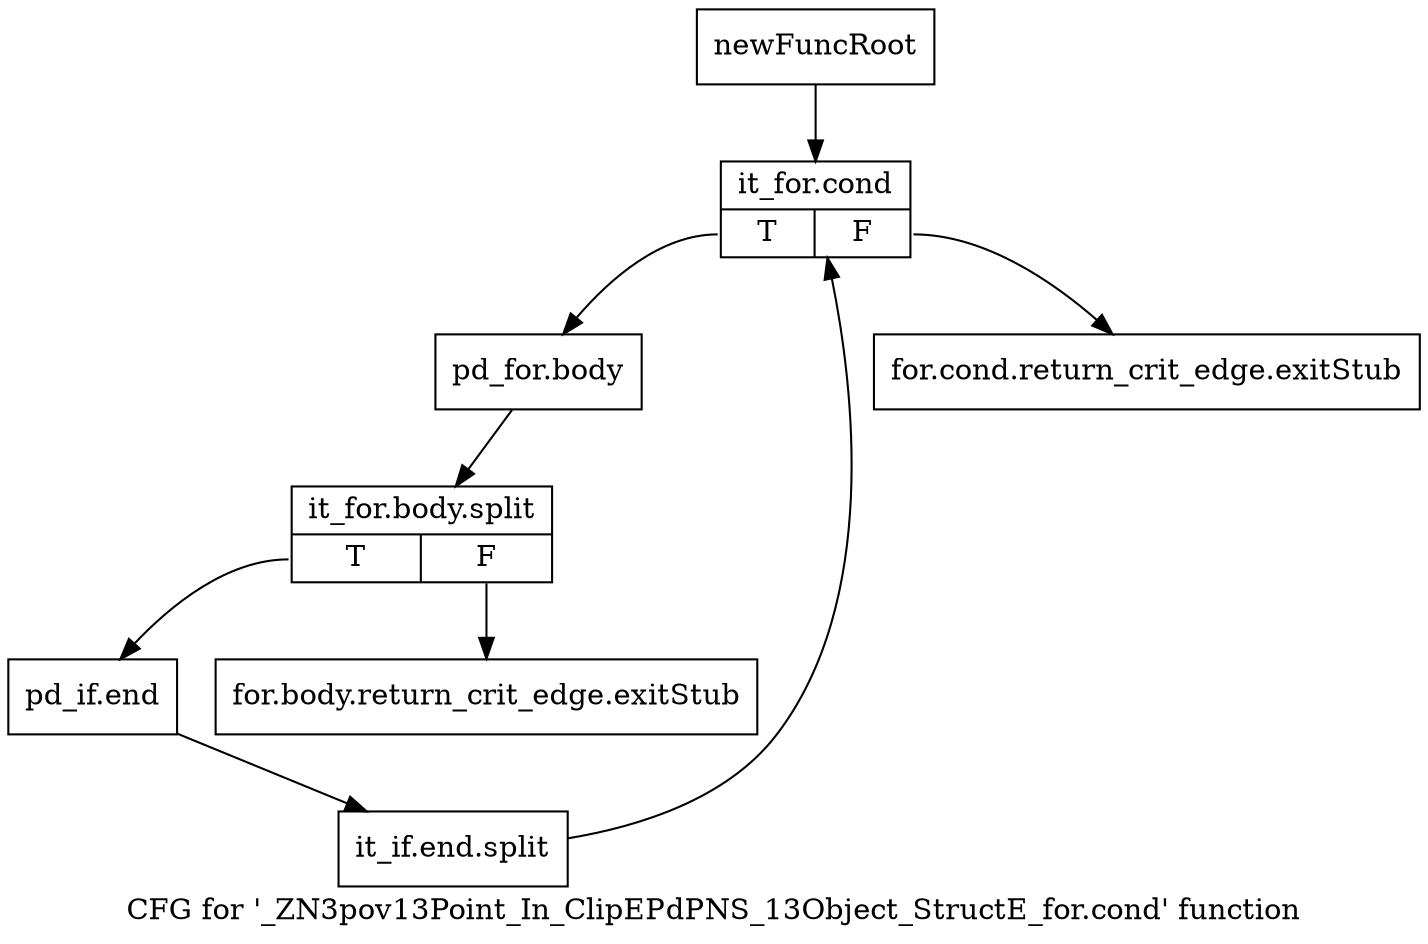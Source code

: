 digraph "CFG for '_ZN3pov13Point_In_ClipEPdPNS_13Object_StructE_for.cond' function" {
	label="CFG for '_ZN3pov13Point_In_ClipEPdPNS_13Object_StructE_for.cond' function";

	Node0x26cfe90 [shape=record,label="{newFuncRoot}"];
	Node0x26cfe90 -> Node0x26cff80;
	Node0x26cfee0 [shape=record,label="{for.cond.return_crit_edge.exitStub}"];
	Node0x26cff30 [shape=record,label="{for.body.return_crit_edge.exitStub}"];
	Node0x26cff80 [shape=record,label="{it_for.cond|{<s0>T|<s1>F}}"];
	Node0x26cff80:s0 -> Node0x26cffd0;
	Node0x26cff80:s1 -> Node0x26cfee0;
	Node0x26cffd0 [shape=record,label="{pd_for.body}"];
	Node0x26cffd0 -> Node0x37b84f0;
	Node0x37b84f0 [shape=record,label="{it_for.body.split|{<s0>T|<s1>F}}"];
	Node0x37b84f0:s0 -> Node0x26d0020;
	Node0x37b84f0:s1 -> Node0x26cff30;
	Node0x26d0020 [shape=record,label="{pd_if.end}"];
	Node0x26d0020 -> Node0x37af0a0;
	Node0x37af0a0 [shape=record,label="{it_if.end.split}"];
	Node0x37af0a0 -> Node0x26cff80;
}
